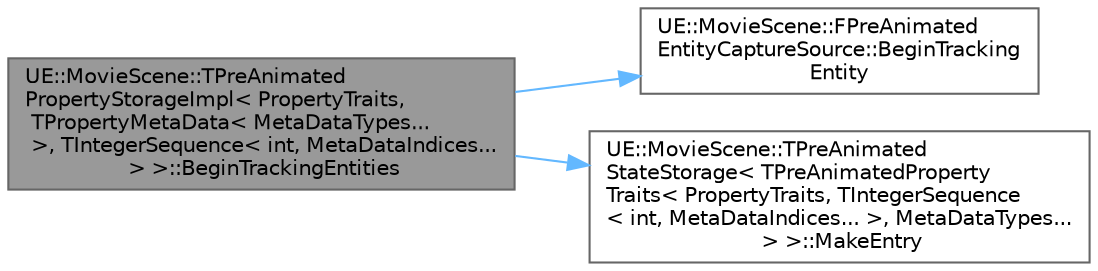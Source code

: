 digraph "UE::MovieScene::TPreAnimatedPropertyStorageImpl&lt; PropertyTraits, TPropertyMetaData&lt; MetaDataTypes... &gt;, TIntegerSequence&lt; int, MetaDataIndices... &gt; &gt;::BeginTrackingEntities"
{
 // INTERACTIVE_SVG=YES
 // LATEX_PDF_SIZE
  bgcolor="transparent";
  edge [fontname=Helvetica,fontsize=10,labelfontname=Helvetica,labelfontsize=10];
  node [fontname=Helvetica,fontsize=10,shape=box,height=0.2,width=0.4];
  rankdir="LR";
  Node1 [id="Node000001",label="UE::MovieScene::TPreAnimated\lPropertyStorageImpl\< PropertyTraits,\l TPropertyMetaData\< MetaDataTypes...\l \>, TIntegerSequence\< int, MetaDataIndices...\l \> \>::BeginTrackingEntities",height=0.2,width=0.4,color="gray40", fillcolor="grey60", style="filled", fontcolor="black",tooltip=" "];
  Node1 -> Node2 [id="edge1_Node000001_Node000002",color="steelblue1",style="solid",tooltip=" "];
  Node2 [id="Node000002",label="UE::MovieScene::FPreAnimated\lEntityCaptureSource::BeginTracking\lEntity",height=0.2,width=0.4,color="grey40", fillcolor="white", style="filled",URL="$d4/db0/structUE_1_1MovieScene_1_1FPreAnimatedEntityCaptureSource.html#aab490505b4ee6357e4474a136bfa4345",tooltip=" "];
  Node1 -> Node3 [id="edge2_Node000001_Node000003",color="steelblue1",style="solid",tooltip=" "];
  Node3 [id="Node000003",label="UE::MovieScene::TPreAnimated\lStateStorage\< TPreAnimatedProperty\lTraits\< PropertyTraits, TIntegerSequence\l\< int, MetaDataIndices... \>, MetaDataTypes...\l \> \>::MakeEntry",height=0.2,width=0.4,color="grey40", fillcolor="white", style="filled",URL="$d5/dd5/structUE_1_1MovieScene_1_1TPreAnimatedStateStorage.html#a209b96a4be93547c145031085849d2d8",tooltip=" "];
}

